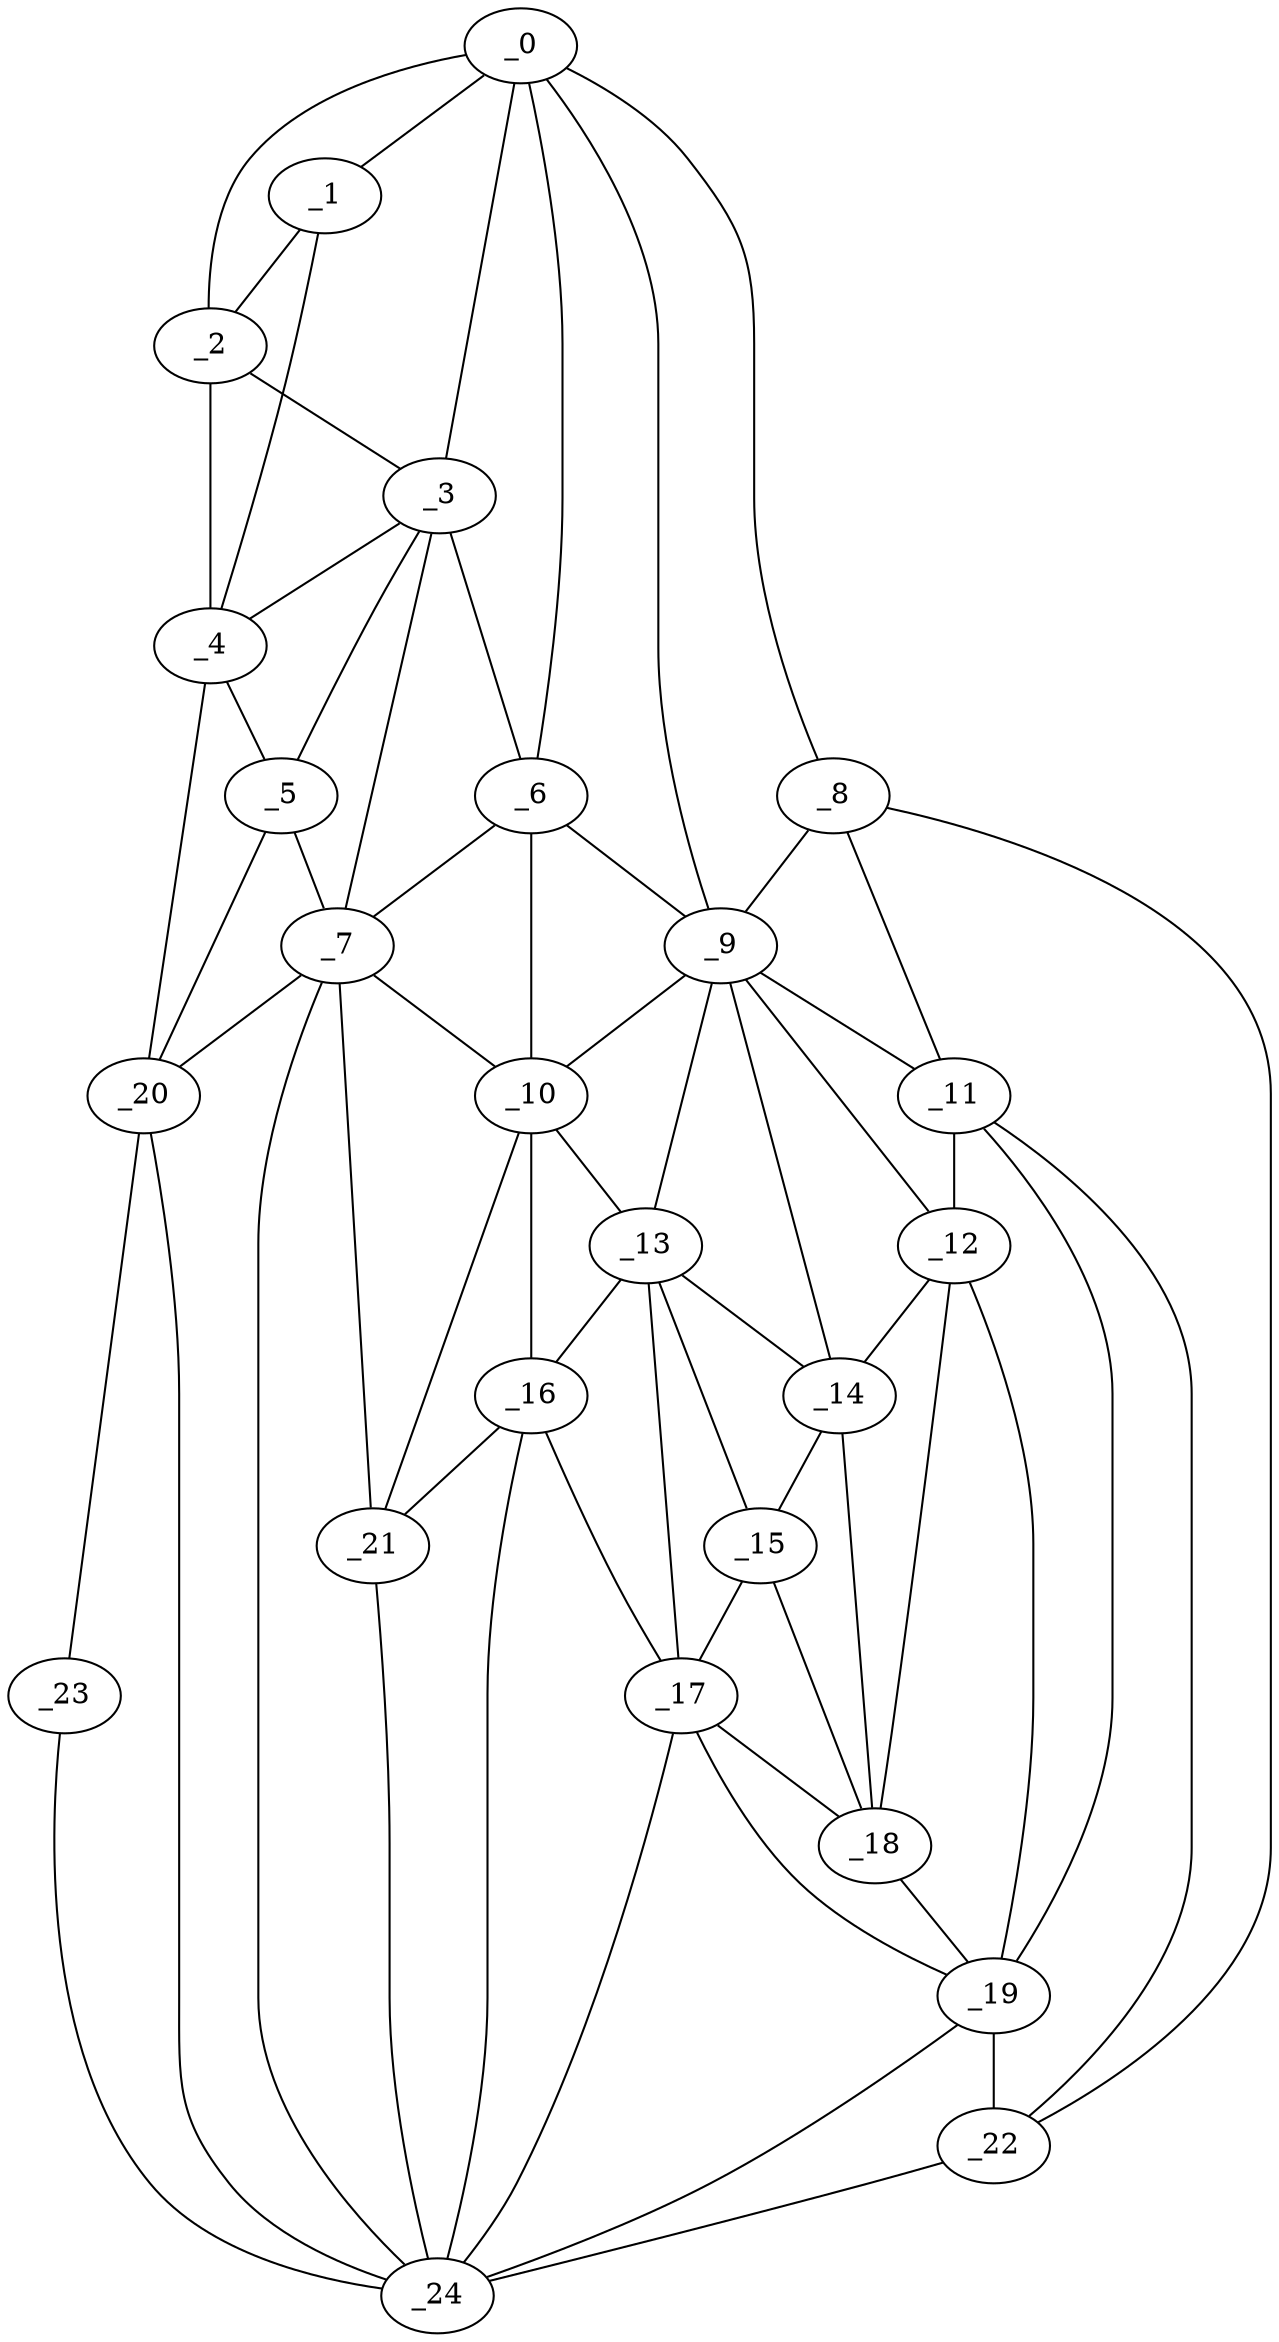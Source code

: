 graph "obj39__225.gxl" {
	_0	 [x=12,
		y=27];
	_1	 [x=16,
		y=13];
	_0 -- _1	 [valence=1];
	_2	 [x=28,
		y=23];
	_0 -- _2	 [valence=2];
	_3	 [x=32,
		y=24];
	_0 -- _3	 [valence=1];
	_6	 [x=74,
		y=56];
	_0 -- _6	 [valence=2];
	_8	 [x=79,
		y=125];
	_0 -- _8	 [valence=1];
	_9	 [x=82,
		y=82];
	_0 -- _9	 [valence=2];
	_1 -- _2	 [valence=1];
	_4	 [x=51,
		y=2];
	_1 -- _4	 [valence=1];
	_2 -- _3	 [valence=2];
	_2 -- _4	 [valence=1];
	_3 -- _4	 [valence=2];
	_5	 [x=65,
		y=8];
	_3 -- _5	 [valence=2];
	_3 -- _6	 [valence=1];
	_7	 [x=77,
		y=38];
	_3 -- _7	 [valence=2];
	_4 -- _5	 [valence=2];
	_20	 [x=112,
		y=24];
	_4 -- _20	 [valence=1];
	_5 -- _7	 [valence=2];
	_5 -- _20	 [valence=2];
	_6 -- _7	 [valence=1];
	_6 -- _9	 [valence=2];
	_10	 [x=83,
		y=59];
	_6 -- _10	 [valence=1];
	_7 -- _10	 [valence=2];
	_7 -- _20	 [valence=1];
	_21	 [x=112,
		y=47];
	_7 -- _21	 [valence=1];
	_24	 [x=115,
		y=40];
	_7 -- _24	 [valence=2];
	_8 -- _9	 [valence=2];
	_11	 [x=85,
		y=106];
	_8 -- _11	 [valence=2];
	_22	 [x=113,
		y=114];
	_8 -- _22	 [valence=1];
	_9 -- _10	 [valence=2];
	_9 -- _11	 [valence=2];
	_12	 [x=87,
		y=98];
	_9 -- _12	 [valence=1];
	_13	 [x=89,
		y=71];
	_9 -- _13	 [valence=2];
	_14	 [x=89,
		y=82];
	_9 -- _14	 [valence=1];
	_10 -- _13	 [valence=1];
	_16	 [x=110,
		y=60];
	_10 -- _16	 [valence=2];
	_10 -- _21	 [valence=2];
	_11 -- _12	 [valence=2];
	_19	 [x=111,
		y=96];
	_11 -- _19	 [valence=1];
	_11 -- _22	 [valence=2];
	_12 -- _14	 [valence=2];
	_18	 [x=110,
		y=90];
	_12 -- _18	 [valence=2];
	_12 -- _19	 [valence=2];
	_13 -- _14	 [valence=2];
	_15	 [x=109,
		y=75];
	_13 -- _15	 [valence=1];
	_13 -- _16	 [valence=2];
	_17	 [x=110,
		y=65];
	_13 -- _17	 [valence=2];
	_14 -- _15	 [valence=1];
	_14 -- _18	 [valence=1];
	_15 -- _17	 [valence=2];
	_15 -- _18	 [valence=2];
	_16 -- _17	 [valence=1];
	_16 -- _21	 [valence=2];
	_16 -- _24	 [valence=2];
	_17 -- _18	 [valence=2];
	_17 -- _19	 [valence=2];
	_17 -- _24	 [valence=1];
	_18 -- _19	 [valence=2];
	_19 -- _22	 [valence=2];
	_19 -- _24	 [valence=1];
	_23	 [x=115,
		y=30];
	_20 -- _23	 [valence=1];
	_20 -- _24	 [valence=1];
	_21 -- _24	 [valence=1];
	_22 -- _24	 [valence=1];
	_23 -- _24	 [valence=1];
}
